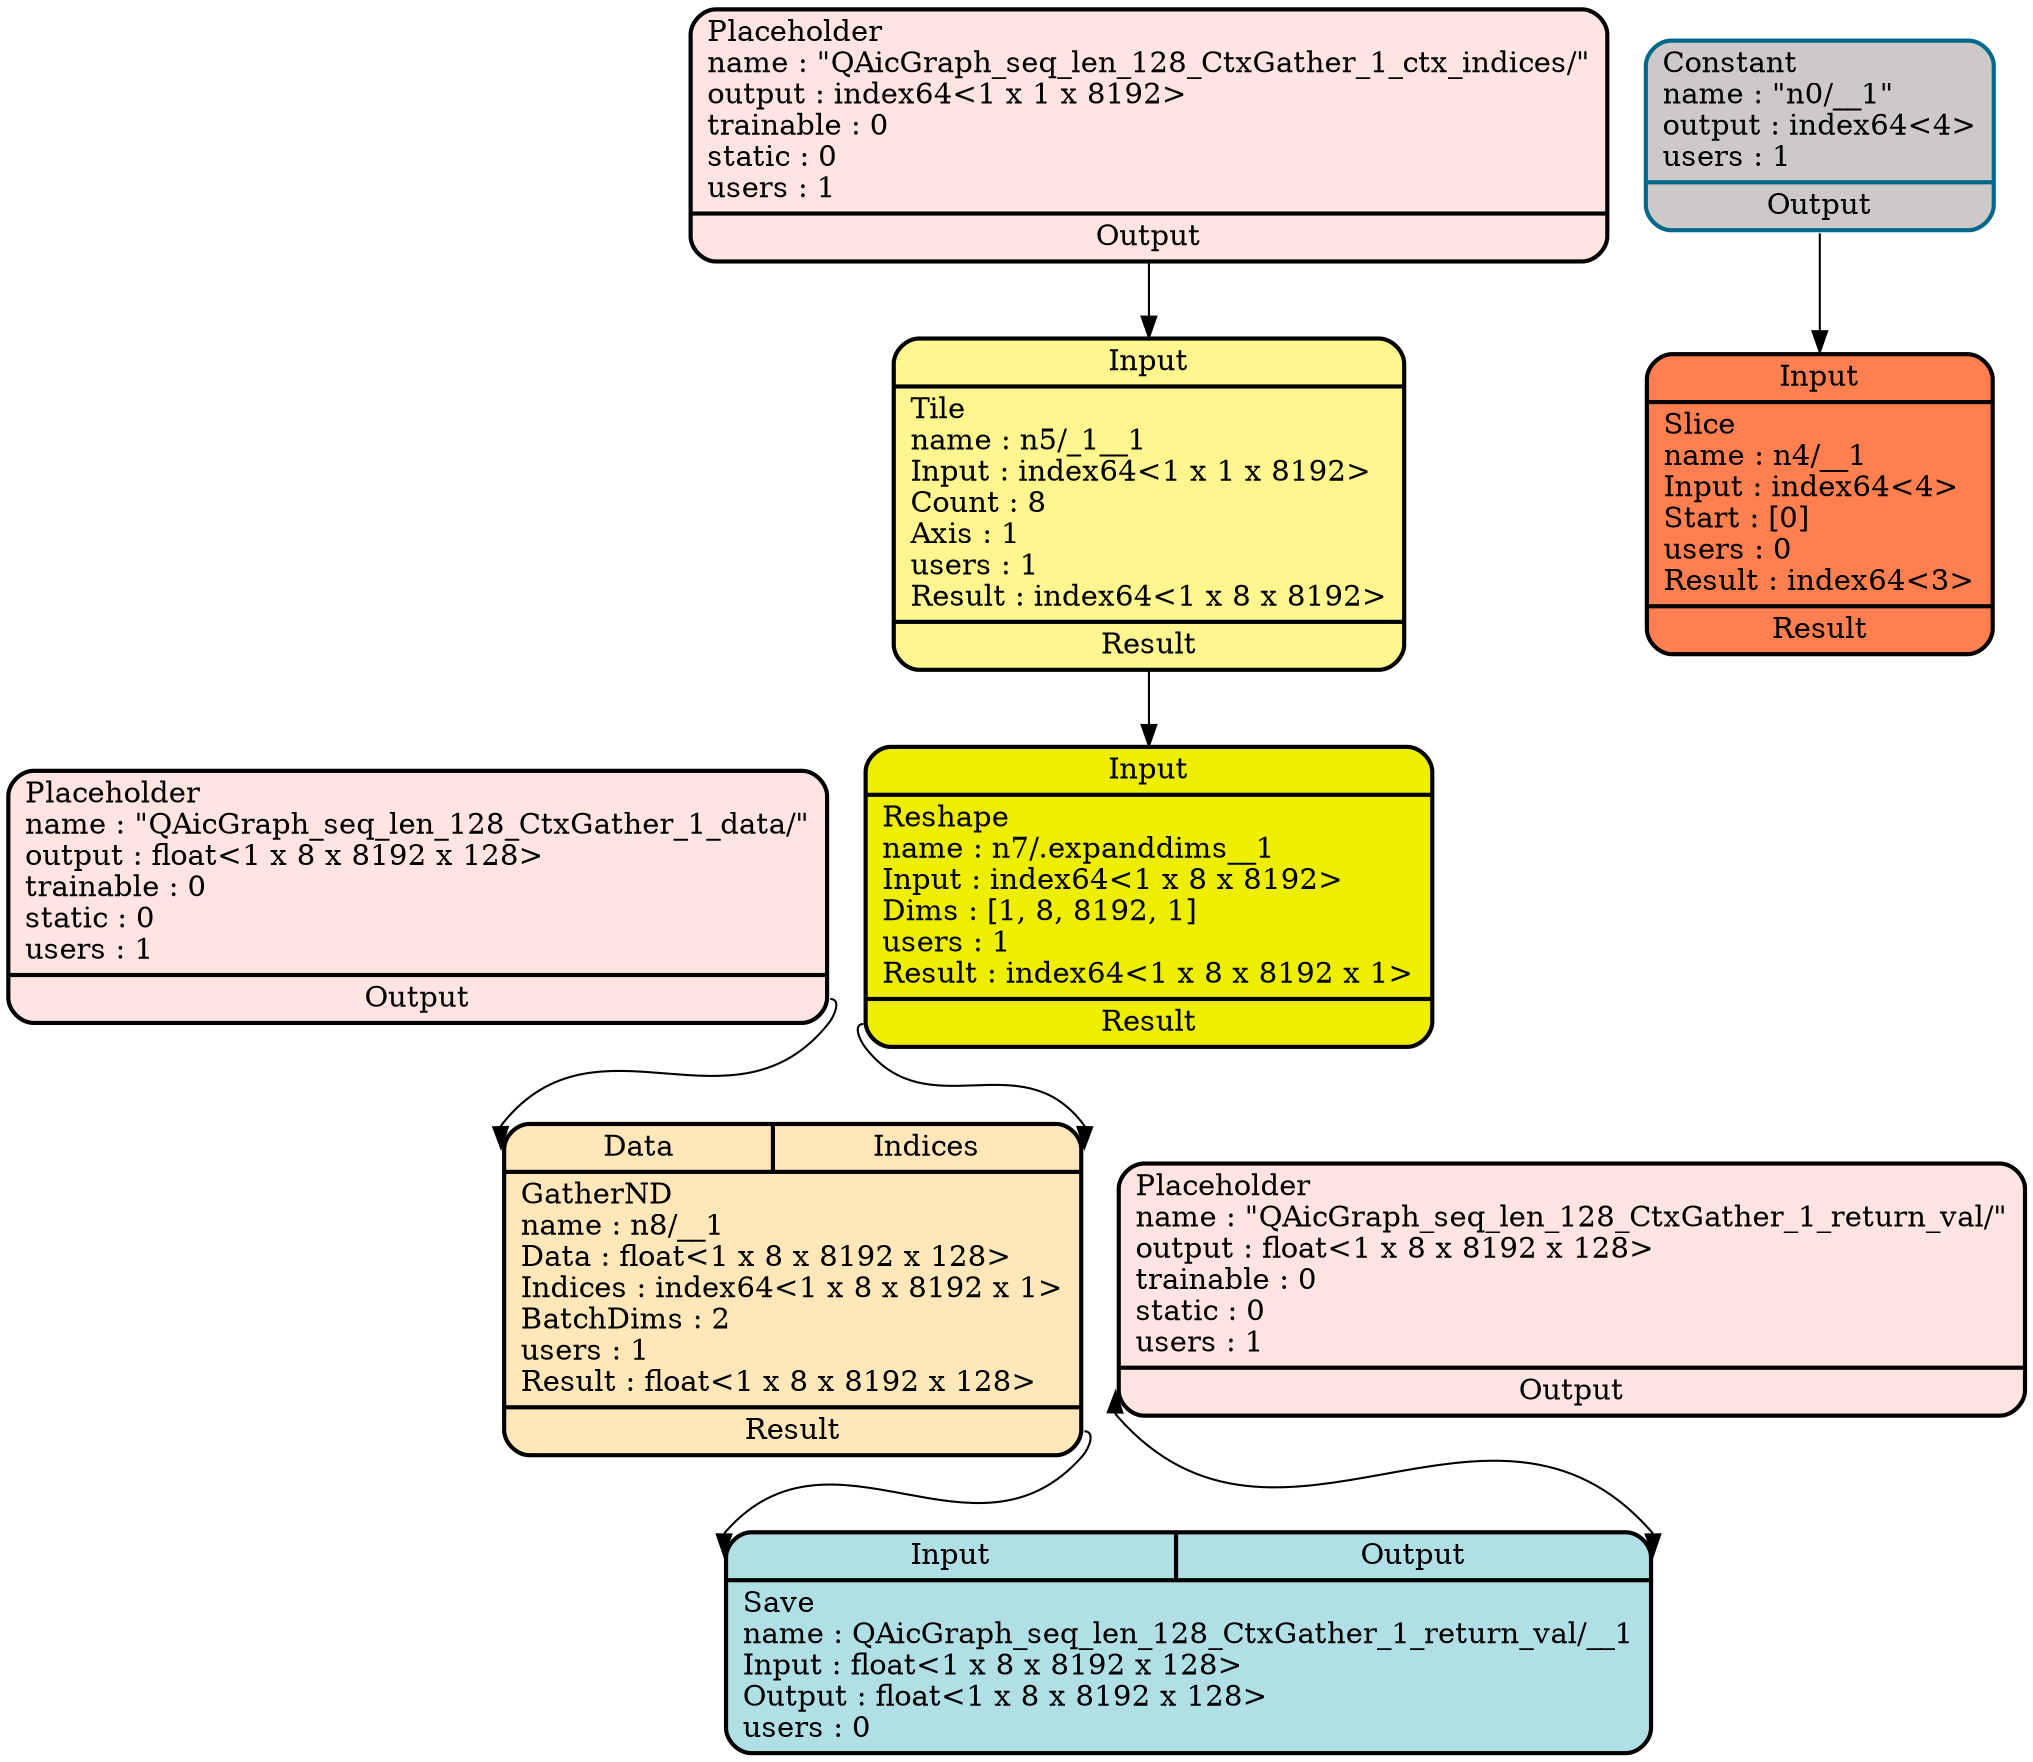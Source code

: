 digraph DAG {
	rankdir=TB;
"n8/__1" [
	label = "{{<Data>Data|<Indices>Indices}|{GatherND\lname : n8/__1\lData : float\<1 x 8 x 8192 x 128\>\lIndices : index64\<1 x 8 x 8192 x 1\>\lBatchDims : 2\lusers : 1\lResult : float\<1 x 8 x 8192 x 128\>\l}|{<Result>Result}}"
	shape = "record"
	style="filled,rounded"
	fillcolor=Wheat1
penwidth = 2];

"QAicGraph_seq_len_128_CtxGather_1_data/" [
	label = "{{Placeholder\lname : \"QAicGraph_seq_len_128_CtxGather_1_data/\"\loutput : float\<1 x 8 x 8192 x 128\>\ltrainable : 0\lstatic : 0\lusers : 1\l}|{<Output>Output}}"
	shape = "record"
	style="filled,rounded"
	fillcolor=MistyRose1
penwidth = 2];

"n7/__1" [
	label = "{{<Input>Input}|{Reshape\lname : n7/.expanddims__1\lInput : index64\<1 x 8 x 8192\>\lDims : [1, 8, 8192, 1]\lusers : 1\lResult : index64\<1 x 8 x 8192 x 1\>\l}|{<Result>Result}}"
	shape = "record"
	style="filled,rounded"
	fillcolor=Yellow2
penwidth = 2];

"n5/__1" [
	label = "{{<Input>Input}|{Tile\lname : n5/_1__1\lInput : index64\<1 x 1 x 8192\>\lCount : 8\lAxis : 1\lusers : 1\lResult : index64\<1 x 8 x 8192\>\l}|{<Result>Result}}"
	shape = "record"
	style="filled,rounded"
	fillcolor=Khaki1
penwidth = 2];

"QAicGraph_seq_len_128_CtxGather_1_ctx_indices/" [
	label = "{{Placeholder\lname : \"QAicGraph_seq_len_128_CtxGather_1_ctx_indices/\"\loutput : index64\<1 x 1 x 8192\>\ltrainable : 0\lstatic : 0\lusers : 1\l}|{<Output>Output}}"
	shape = "record"
	style="filled,rounded"
	fillcolor=MistyRose1
penwidth = 2];

"n4/__1" [
	label = "{{<Input>Input}|{Slice\lname : n4/__1\lInput : index64\<4\>\lStart : [0]\lusers : 0\lResult : index64\<3\>\l}|{<Result>Result}}"
	shape = "record"
	style="filled,rounded"
	fillcolor=Coral
penwidth = 2];

"n0/__1" [
	label = "{{Constant\lname : \"n0/__1\"\loutput : index64\<4\>\lusers : 1\l}|{<Output>Output}}"
	shape = "record"
	style="filled,rounded"
	fillcolor=Snow3 color=DeepSkyBlue4
penwidth = 2];

"QAicGraph_seq_len_128_CtxGather_1_return_val/__1" [
	label = "{{<Input>Input|<Output>Output}|{Save\lname : QAicGraph_seq_len_128_CtxGather_1_return_val/__1\lInput : float\<1 x 8 x 8192 x 128\>\lOutput : float\<1 x 8 x 8192 x 128\>\lusers : 0\l}}"
	shape = "record"
	style="filled,rounded"
	fillcolor=PowderBlue
penwidth = 2];

"QAicGraph_seq_len_128_CtxGather_1_return_val/" [
	label = "{{Placeholder\lname : \"QAicGraph_seq_len_128_CtxGather_1_return_val/\"\loutput : float\<1 x 8 x 8192 x 128\>\ltrainable : 0\lstatic : 0\lusers : 1\l}|{<Output>Output}}"
	shape = "record"
	style="filled,rounded"
	fillcolor=MistyRose1
penwidth = 2];

"QAicGraph_seq_len_128_CtxGather_1_return_val/" :"Output"  -> "QAicGraph_seq_len_128_CtxGather_1_return_val/__1" :"Output"  [dir="both"];
"n8/__1" :"Result"  -> "QAicGraph_seq_len_128_CtxGather_1_return_val/__1" :"Input" ;
"n0/__1" :"Output"  -> "n4/__1" :"Input" ;
"QAicGraph_seq_len_128_CtxGather_1_ctx_indices/" :"Output"  -> "n5/__1" :"Input" ;
"n5/__1" :"Result"  -> "n7/__1" :"Input" ;
"n7/__1" :"Result"  -> "n8/__1" :"Indices" ;
"QAicGraph_seq_len_128_CtxGather_1_data/" :"Output"  -> "n8/__1" :"Data" ;
}